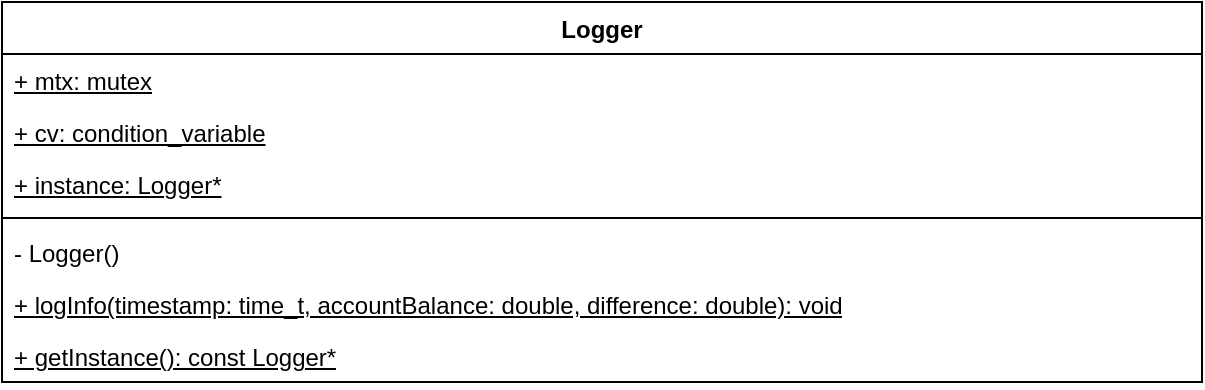 <mxfile version="26.0.4">
  <diagram name="Sida-1" id="AAde0w5Uh9WTfsvAbCRD">
    <mxGraphModel dx="683" dy="398" grid="1" gridSize="10" guides="1" tooltips="1" connect="1" arrows="1" fold="1" page="1" pageScale="1" pageWidth="827" pageHeight="1169" math="0" shadow="0">
      <root>
        <mxCell id="0" />
        <mxCell id="1" parent="0" />
        <mxCell id="whBVDRz-45yNxcz6fZMt-1" value="Logger" style="swimlane;fontStyle=1;align=center;verticalAlign=top;childLayout=stackLayout;horizontal=1;startSize=26;horizontalStack=0;resizeParent=1;resizeParentMax=0;resizeLast=0;collapsible=1;marginBottom=0;whiteSpace=wrap;html=1;" vertex="1" parent="1">
          <mxGeometry x="70" y="240" width="600" height="190" as="geometry" />
        </mxCell>
        <mxCell id="whBVDRz-45yNxcz6fZMt-2" value="+ mtx: mutex" style="text;strokeColor=none;fillColor=none;align=left;verticalAlign=top;spacingLeft=4;spacingRight=4;overflow=hidden;rotatable=0;points=[[0,0.5],[1,0.5]];portConstraint=eastwest;whiteSpace=wrap;html=1;fontStyle=4" vertex="1" parent="whBVDRz-45yNxcz6fZMt-1">
          <mxGeometry y="26" width="600" height="26" as="geometry" />
        </mxCell>
        <mxCell id="whBVDRz-45yNxcz6fZMt-17" value="+ cv: condition_variable" style="text;strokeColor=none;fillColor=none;align=left;verticalAlign=top;spacingLeft=4;spacingRight=4;overflow=hidden;rotatable=0;points=[[0,0.5],[1,0.5]];portConstraint=eastwest;whiteSpace=wrap;html=1;fontStyle=4" vertex="1" parent="whBVDRz-45yNxcz6fZMt-1">
          <mxGeometry y="52" width="600" height="26" as="geometry" />
        </mxCell>
        <mxCell id="whBVDRz-45yNxcz6fZMt-8" value="+ instance: Logger*" style="text;strokeColor=none;fillColor=none;align=left;verticalAlign=top;spacingLeft=4;spacingRight=4;overflow=hidden;rotatable=0;points=[[0,0.5],[1,0.5]];portConstraint=eastwest;whiteSpace=wrap;html=1;fontStyle=4" vertex="1" parent="whBVDRz-45yNxcz6fZMt-1">
          <mxGeometry y="78" width="600" height="26" as="geometry" />
        </mxCell>
        <mxCell id="whBVDRz-45yNxcz6fZMt-3" value="" style="line;strokeWidth=1;fillColor=none;align=left;verticalAlign=middle;spacingTop=-1;spacingLeft=3;spacingRight=3;rotatable=0;labelPosition=right;points=[];portConstraint=eastwest;strokeColor=inherit;" vertex="1" parent="whBVDRz-45yNxcz6fZMt-1">
          <mxGeometry y="104" width="600" height="8" as="geometry" />
        </mxCell>
        <mxCell id="whBVDRz-45yNxcz6fZMt-13" value="- Logger()" style="text;strokeColor=none;fillColor=none;align=left;verticalAlign=top;spacingLeft=4;spacingRight=4;overflow=hidden;rotatable=0;points=[[0,0.5],[1,0.5]];portConstraint=eastwest;whiteSpace=wrap;html=1;fontStyle=0" vertex="1" parent="whBVDRz-45yNxcz6fZMt-1">
          <mxGeometry y="112" width="600" height="26" as="geometry" />
        </mxCell>
        <mxCell id="whBVDRz-45yNxcz6fZMt-7" value="+ logInfo(timestamp: time_t, accountBalance: double, difference: double): void" style="text;strokeColor=none;fillColor=none;align=left;verticalAlign=top;spacingLeft=4;spacingRight=4;overflow=hidden;rotatable=0;points=[[0,0.5],[1,0.5]];portConstraint=eastwest;whiteSpace=wrap;html=1;fontStyle=4" vertex="1" parent="whBVDRz-45yNxcz6fZMt-1">
          <mxGeometry y="138" width="600" height="26" as="geometry" />
        </mxCell>
        <mxCell id="whBVDRz-45yNxcz6fZMt-9" value="+ getInstance(): const Logger*" style="text;strokeColor=none;fillColor=none;align=left;verticalAlign=top;spacingLeft=4;spacingRight=4;overflow=hidden;rotatable=0;points=[[0,0.5],[1,0.5]];portConstraint=eastwest;whiteSpace=wrap;html=1;fontStyle=4" vertex="1" parent="whBVDRz-45yNxcz6fZMt-1">
          <mxGeometry y="164" width="600" height="26" as="geometry" />
        </mxCell>
      </root>
    </mxGraphModel>
  </diagram>
</mxfile>
